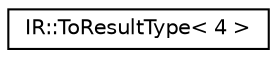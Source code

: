 digraph "Graphical Class Hierarchy"
{
  edge [fontname="Helvetica",fontsize="10",labelfontname="Helvetica",labelfontsize="10"];
  node [fontname="Helvetica",fontsize="10",shape=record];
  rankdir="LR";
  Node0 [label="IR::ToResultType\< 4 \>",height=0.2,width=0.4,color="black", fillcolor="white", style="filled",URL="$struct_i_r_1_1_to_result_type_3_014_01_4.html"];
}
